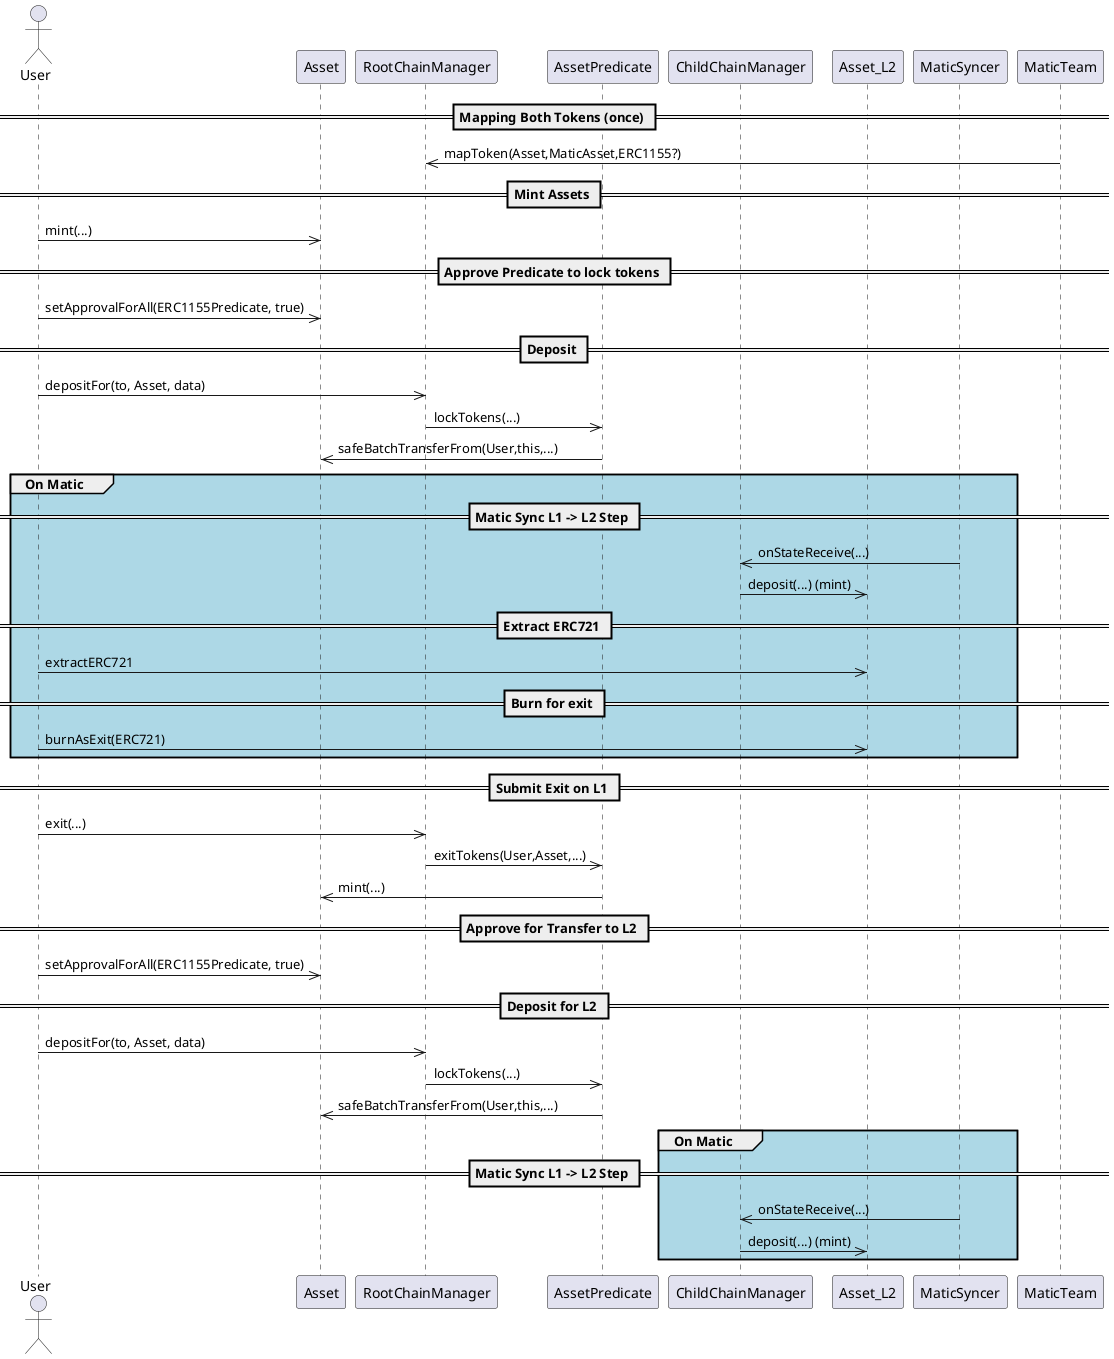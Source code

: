 @startuml
Actor User
    participant Asset
    participant RootChainManager
    participant AssetPredicate
    participant ChildChainManager
    participant Asset_L2
    participant MaticSyncer
    participant MaticTeam

== Mapping Both Tokens (once) ==

MaticTeam->>RootChainManager:mapToken(Asset,MaticAsset,ERC1155?)


== Mint Assets ==
    User->>Asset:mint(...)

== Approve Predicate to lock tokens ==

    User->>Asset:setApprovalForAll(ERC1155Predicate, true)

== Deposit ==

    User->>RootChainManager:depositFor(to, Asset, data)
        RootChainManager->>AssetPredicate: lockTokens(...)
        AssetPredicate->>Asset:safeBatchTransferFrom(User,this,...)

group #LightBlue On Matic
== Matic Sync L1 -> L2 Step ==

    MaticSyncer->>ChildChainManager:onStateReceive(...)
        ChildChainManager->>Asset_L2: deposit(...) (mint)

== Extract ERC721 ==

    User->>Asset_L2:extractERC721

== Burn for exit ==

    User->>Asset_L2:burnAsExit(ERC721)
end group

== Submit Exit on L1 ==
    User->>RootChainManager:exit(...)
        RootChainManager->>AssetPredicate: exitTokens(User,Asset,...)
        AssetPredicate->>Asset: mint(...)

== Approve for Transfer to L2 ==

    User->>Asset:setApprovalForAll(ERC1155Predicate, true)

== Deposit for L2 ==

    User->>RootChainManager:depositFor(to, Asset, data)
        RootChainManager->>AssetPredicate: lockTokens(...)
        AssetPredicate->>Asset:safeBatchTransferFrom(User,this,...)

group #LightBlue On Matic
== Matic Sync L1 -> L2 Step ==
    MaticSyncer->>ChildChainManager:onStateReceive(...)
        ChildChainManager->>Asset_L2: deposit(...) (mint)
end group
@enduml
